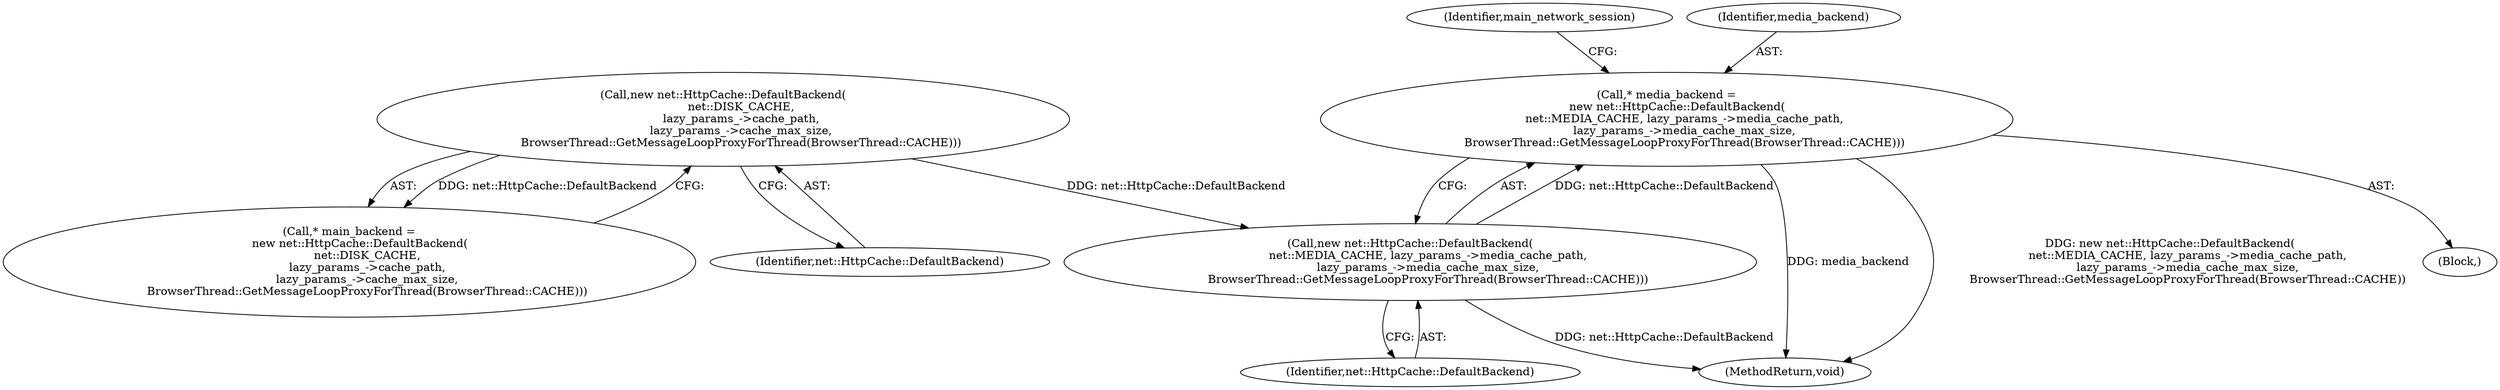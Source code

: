 digraph "0_Chrome_d6b061bf189e0661a3d94d89dbcb2e6f70b433da@pointer" {
"1000295" [label="(Call,* media_backend =\n      new net::HttpCache::DefaultBackend(\n          net::MEDIA_CACHE, lazy_params_->media_cache_path,\n          lazy_params_->media_cache_max_size,\n          BrowserThread::GetMessageLoopProxyForThread(BrowserThread::CACHE)))"];
"1000297" [label="(Call,new net::HttpCache::DefaultBackend(\n          net::MEDIA_CACHE, lazy_params_->media_cache_path,\n          lazy_params_->media_cache_max_size,\n          BrowserThread::GetMessageLoopProxyForThread(BrowserThread::CACHE)))"];
"1000287" [label="(Call,new net::HttpCache::DefaultBackend(\n          net::DISK_CACHE,\n          lazy_params_->cache_path,\n          lazy_params_->cache_max_size,\n          BrowserThread::GetMessageLoopProxyForThread(BrowserThread::CACHE)))"];
"1000298" [label="(Identifier,net::HttpCache::DefaultBackend)"];
"1000285" [label="(Call,* main_backend =\n      new net::HttpCache::DefaultBackend(\n          net::DISK_CACHE,\n          lazy_params_->cache_path,\n          lazy_params_->cache_max_size,\n          BrowserThread::GetMessageLoopProxyForThread(BrowserThread::CACHE)))"];
"1000345" [label="(MethodReturn,void)"];
"1000297" [label="(Call,new net::HttpCache::DefaultBackend(\n          net::MEDIA_CACHE, lazy_params_->media_cache_path,\n          lazy_params_->media_cache_max_size,\n          BrowserThread::GetMessageLoopProxyForThread(BrowserThread::CACHE)))"];
"1000301" [label="(Identifier,main_network_session)"];
"1000287" [label="(Call,new net::HttpCache::DefaultBackend(\n          net::DISK_CACHE,\n          lazy_params_->cache_path,\n          lazy_params_->cache_max_size,\n          BrowserThread::GetMessageLoopProxyForThread(BrowserThread::CACHE)))"];
"1000288" [label="(Identifier,net::HttpCache::DefaultBackend)"];
"1000103" [label="(Block,)"];
"1000295" [label="(Call,* media_backend =\n      new net::HttpCache::DefaultBackend(\n          net::MEDIA_CACHE, lazy_params_->media_cache_path,\n          lazy_params_->media_cache_max_size,\n          BrowserThread::GetMessageLoopProxyForThread(BrowserThread::CACHE)))"];
"1000296" [label="(Identifier,media_backend)"];
"1000295" -> "1000103"  [label="AST: "];
"1000295" -> "1000297"  [label="CFG: "];
"1000296" -> "1000295"  [label="AST: "];
"1000297" -> "1000295"  [label="AST: "];
"1000301" -> "1000295"  [label="CFG: "];
"1000295" -> "1000345"  [label="DDG: media_backend"];
"1000295" -> "1000345"  [label="DDG: new net::HttpCache::DefaultBackend(\n          net::MEDIA_CACHE, lazy_params_->media_cache_path,\n          lazy_params_->media_cache_max_size,\n          BrowserThread::GetMessageLoopProxyForThread(BrowserThread::CACHE))"];
"1000297" -> "1000295"  [label="DDG: net::HttpCache::DefaultBackend"];
"1000297" -> "1000298"  [label="CFG: "];
"1000298" -> "1000297"  [label="AST: "];
"1000297" -> "1000345"  [label="DDG: net::HttpCache::DefaultBackend"];
"1000287" -> "1000297"  [label="DDG: net::HttpCache::DefaultBackend"];
"1000287" -> "1000285"  [label="AST: "];
"1000287" -> "1000288"  [label="CFG: "];
"1000288" -> "1000287"  [label="AST: "];
"1000285" -> "1000287"  [label="CFG: "];
"1000287" -> "1000285"  [label="DDG: net::HttpCache::DefaultBackend"];
}
